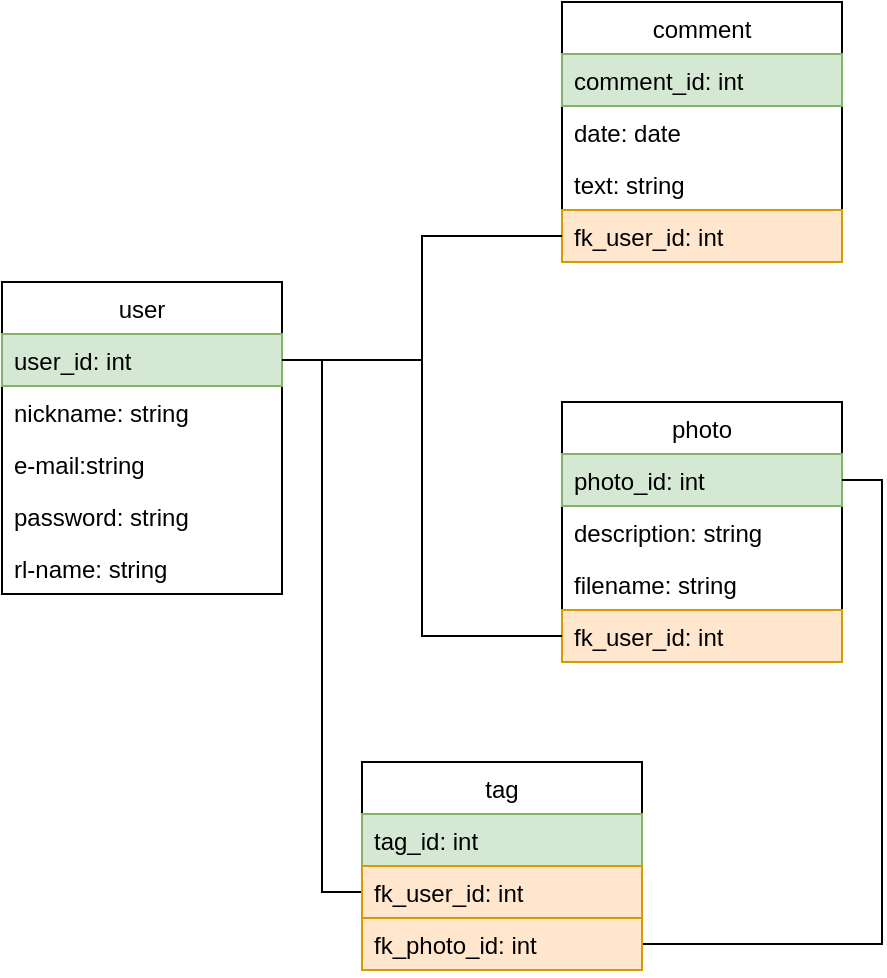 <mxfile version="13.7.9" type="device"><diagram id="jsvfjkCYXVXmmavjDsk5" name="Page-1"><mxGraphModel dx="918" dy="686" grid="1" gridSize="10" guides="1" tooltips="1" connect="1" arrows="1" fold="1" page="1" pageScale="1" pageWidth="850" pageHeight="1100" math="0" shadow="0"><root><mxCell id="0"/><mxCell id="1" parent="0"/><mxCell id="8a8eE7dcxF4ihFzAs9rM-5" value="comment" style="swimlane;fontStyle=0;childLayout=stackLayout;horizontal=1;startSize=26;fillColor=none;horizontalStack=0;resizeParent=1;resizeParentMax=0;resizeLast=0;collapsible=1;marginBottom=0;" vertex="1" parent="1"><mxGeometry x="370" y="180" width="140" height="130" as="geometry"/></mxCell><mxCell id="8a8eE7dcxF4ihFzAs9rM-14" value="comment_id: int" style="text;strokeColor=#82b366;fillColor=#d5e8d4;align=left;verticalAlign=top;spacingLeft=4;spacingRight=4;overflow=hidden;rotatable=0;points=[[0,0.5],[1,0.5]];portConstraint=eastwest;" vertex="1" parent="8a8eE7dcxF4ihFzAs9rM-5"><mxGeometry y="26" width="140" height="26" as="geometry"/></mxCell><mxCell id="8a8eE7dcxF4ihFzAs9rM-7" value="date: date" style="text;strokeColor=none;fillColor=none;align=left;verticalAlign=top;spacingLeft=4;spacingRight=4;overflow=hidden;rotatable=0;points=[[0,0.5],[1,0.5]];portConstraint=eastwest;" vertex="1" parent="8a8eE7dcxF4ihFzAs9rM-5"><mxGeometry y="52" width="140" height="26" as="geometry"/></mxCell><mxCell id="8a8eE7dcxF4ihFzAs9rM-8" value="text: string" style="text;strokeColor=none;fillColor=none;align=left;verticalAlign=top;spacingLeft=4;spacingRight=4;overflow=hidden;rotatable=0;points=[[0,0.5],[1,0.5]];portConstraint=eastwest;" vertex="1" parent="8a8eE7dcxF4ihFzAs9rM-5"><mxGeometry y="78" width="140" height="26" as="geometry"/></mxCell><mxCell id="8a8eE7dcxF4ihFzAs9rM-24" value="fk_user_id: int" style="text;strokeColor=#d79b00;fillColor=#ffe6cc;align=left;verticalAlign=top;spacingLeft=4;spacingRight=4;overflow=hidden;rotatable=0;points=[[0,0.5],[1,0.5]];portConstraint=eastwest;" vertex="1" parent="8a8eE7dcxF4ihFzAs9rM-5"><mxGeometry y="104" width="140" height="26" as="geometry"/></mxCell><mxCell id="8a8eE7dcxF4ihFzAs9rM-26" style="edgeStyle=orthogonalEdgeStyle;rounded=0;orthogonalLoop=1;jettySize=auto;html=1;entryX=0;entryY=0.5;entryDx=0;entryDy=0;endArrow=none;endFill=0;" edge="1" parent="1" source="8a8eE7dcxF4ihFzAs9rM-6" target="8a8eE7dcxF4ihFzAs9rM-24"><mxGeometry relative="1" as="geometry"/></mxCell><mxCell id="8a8eE7dcxF4ihFzAs9rM-9" value="photo" style="swimlane;fontStyle=0;childLayout=stackLayout;horizontal=1;startSize=26;fillColor=none;horizontalStack=0;resizeParent=1;resizeParentMax=0;resizeLast=0;collapsible=1;marginBottom=0;" vertex="1" parent="1"><mxGeometry x="370" y="380" width="140" height="130" as="geometry"/></mxCell><mxCell id="8a8eE7dcxF4ihFzAs9rM-10" value="photo_id: int" style="text;strokeColor=#82b366;fillColor=#d5e8d4;align=left;verticalAlign=top;spacingLeft=4;spacingRight=4;overflow=hidden;rotatable=0;points=[[0,0.5],[1,0.5]];portConstraint=eastwest;" vertex="1" parent="8a8eE7dcxF4ihFzAs9rM-9"><mxGeometry y="26" width="140" height="26" as="geometry"/></mxCell><mxCell id="8a8eE7dcxF4ihFzAs9rM-11" value="description: string" style="text;strokeColor=none;fillColor=none;align=left;verticalAlign=top;spacingLeft=4;spacingRight=4;overflow=hidden;rotatable=0;points=[[0,0.5],[1,0.5]];portConstraint=eastwest;" vertex="1" parent="8a8eE7dcxF4ihFzAs9rM-9"><mxGeometry y="52" width="140" height="26" as="geometry"/></mxCell><mxCell id="8a8eE7dcxF4ihFzAs9rM-12" value="filename: string" style="text;strokeColor=none;fillColor=none;align=left;verticalAlign=top;spacingLeft=4;spacingRight=4;overflow=hidden;rotatable=0;points=[[0,0.5],[1,0.5]];portConstraint=eastwest;" vertex="1" parent="8a8eE7dcxF4ihFzAs9rM-9"><mxGeometry y="78" width="140" height="26" as="geometry"/></mxCell><mxCell id="8a8eE7dcxF4ihFzAs9rM-28" value="fk_user_id: int" style="text;strokeColor=#d79b00;fillColor=#ffe6cc;align=left;verticalAlign=top;spacingLeft=4;spacingRight=4;overflow=hidden;rotatable=0;points=[[0,0.5],[1,0.5]];portConstraint=eastwest;" vertex="1" parent="8a8eE7dcxF4ihFzAs9rM-9"><mxGeometry y="104" width="140" height="26" as="geometry"/></mxCell><mxCell id="8a8eE7dcxF4ihFzAs9rM-29" style="edgeStyle=orthogonalEdgeStyle;rounded=0;orthogonalLoop=1;jettySize=auto;html=1;entryX=0;entryY=0.5;entryDx=0;entryDy=0;endArrow=none;endFill=0;" edge="1" parent="1" source="8a8eE7dcxF4ihFzAs9rM-6" target="8a8eE7dcxF4ihFzAs9rM-28"><mxGeometry relative="1" as="geometry"/></mxCell><mxCell id="8a8eE7dcxF4ihFzAs9rM-1" value="user" style="swimlane;fontStyle=0;childLayout=stackLayout;horizontal=1;startSize=26;fillColor=none;horizontalStack=0;resizeParent=1;resizeParentMax=0;resizeLast=0;collapsible=1;marginBottom=0;" vertex="1" parent="1"><mxGeometry x="90" y="320" width="140" height="156" as="geometry"/></mxCell><mxCell id="8a8eE7dcxF4ihFzAs9rM-6" value="user_id: int" style="text;strokeColor=#82b366;fillColor=#d5e8d4;align=left;verticalAlign=top;spacingLeft=4;spacingRight=4;overflow=hidden;rotatable=0;points=[[0,0.5],[1,0.5]];portConstraint=eastwest;" vertex="1" parent="8a8eE7dcxF4ihFzAs9rM-1"><mxGeometry y="26" width="140" height="26" as="geometry"/></mxCell><mxCell id="8a8eE7dcxF4ihFzAs9rM-2" value="nickname: string" style="text;strokeColor=none;fillColor=none;align=left;verticalAlign=top;spacingLeft=4;spacingRight=4;overflow=hidden;rotatable=0;points=[[0,0.5],[1,0.5]];portConstraint=eastwest;" vertex="1" parent="8a8eE7dcxF4ihFzAs9rM-1"><mxGeometry y="52" width="140" height="26" as="geometry"/></mxCell><mxCell id="8a8eE7dcxF4ihFzAs9rM-3" value="e-mail:string" style="text;strokeColor=none;fillColor=none;align=left;verticalAlign=top;spacingLeft=4;spacingRight=4;overflow=hidden;rotatable=0;points=[[0,0.5],[1,0.5]];portConstraint=eastwest;" vertex="1" parent="8a8eE7dcxF4ihFzAs9rM-1"><mxGeometry y="78" width="140" height="26" as="geometry"/></mxCell><mxCell id="8a8eE7dcxF4ihFzAs9rM-4" value="password: string" style="text;strokeColor=none;fillColor=none;align=left;verticalAlign=top;spacingLeft=4;spacingRight=4;overflow=hidden;rotatable=0;points=[[0,0.5],[1,0.5]];portConstraint=eastwest;" vertex="1" parent="8a8eE7dcxF4ihFzAs9rM-1"><mxGeometry y="104" width="140" height="26" as="geometry"/></mxCell><mxCell id="8a8eE7dcxF4ihFzAs9rM-13" value="rl-name: string" style="text;strokeColor=none;fillColor=none;align=left;verticalAlign=top;spacingLeft=4;spacingRight=4;overflow=hidden;rotatable=0;points=[[0,0.5],[1,0.5]];portConstraint=eastwest;" vertex="1" parent="8a8eE7dcxF4ihFzAs9rM-1"><mxGeometry y="130" width="140" height="26" as="geometry"/></mxCell><mxCell id="8a8eE7dcxF4ihFzAs9rM-37" style="edgeStyle=orthogonalEdgeStyle;rounded=0;orthogonalLoop=1;jettySize=auto;html=1;endArrow=none;endFill=0;" edge="1" parent="1" source="8a8eE7dcxF4ihFzAs9rM-6" target="8a8eE7dcxF4ihFzAs9rM-36"><mxGeometry relative="1" as="geometry"/></mxCell><mxCell id="8a8eE7dcxF4ihFzAs9rM-39" style="edgeStyle=orthogonalEdgeStyle;rounded=0;orthogonalLoop=1;jettySize=auto;html=1;entryX=1;entryY=0.5;entryDx=0;entryDy=0;endArrow=none;endFill=0;" edge="1" parent="1" source="8a8eE7dcxF4ihFzAs9rM-10" target="8a8eE7dcxF4ihFzAs9rM-35"><mxGeometry relative="1" as="geometry"><Array as="points"><mxPoint x="530" y="419"/><mxPoint x="530" y="651"/></Array></mxGeometry></mxCell><mxCell id="8a8eE7dcxF4ihFzAs9rM-30" value="tag" style="swimlane;fontStyle=0;childLayout=stackLayout;horizontal=1;startSize=26;fillColor=none;horizontalStack=0;resizeParent=1;resizeParentMax=0;resizeLast=0;collapsible=1;marginBottom=0;" vertex="1" parent="1"><mxGeometry x="270" y="560" width="140" height="104" as="geometry"/></mxCell><mxCell id="8a8eE7dcxF4ihFzAs9rM-31" value="tag_id: int" style="text;strokeColor=#82b366;fillColor=#d5e8d4;align=left;verticalAlign=top;spacingLeft=4;spacingRight=4;overflow=hidden;rotatable=0;points=[[0,0.5],[1,0.5]];portConstraint=eastwest;" vertex="1" parent="8a8eE7dcxF4ihFzAs9rM-30"><mxGeometry y="26" width="140" height="26" as="geometry"/></mxCell><mxCell id="8a8eE7dcxF4ihFzAs9rM-36" value="fk_user_id: int" style="text;strokeColor=#d79b00;fillColor=#ffe6cc;align=left;verticalAlign=top;spacingLeft=4;spacingRight=4;overflow=hidden;rotatable=0;points=[[0,0.5],[1,0.5]];portConstraint=eastwest;" vertex="1" parent="8a8eE7dcxF4ihFzAs9rM-30"><mxGeometry y="52" width="140" height="26" as="geometry"/></mxCell><mxCell id="8a8eE7dcxF4ihFzAs9rM-35" value="fk_photo_id: int" style="text;strokeColor=#d79b00;fillColor=#ffe6cc;align=left;verticalAlign=top;spacingLeft=4;spacingRight=4;overflow=hidden;rotatable=0;points=[[0,0.5],[1,0.5]];portConstraint=eastwest;" vertex="1" parent="8a8eE7dcxF4ihFzAs9rM-30"><mxGeometry y="78" width="140" height="26" as="geometry"/></mxCell></root></mxGraphModel></diagram></mxfile>